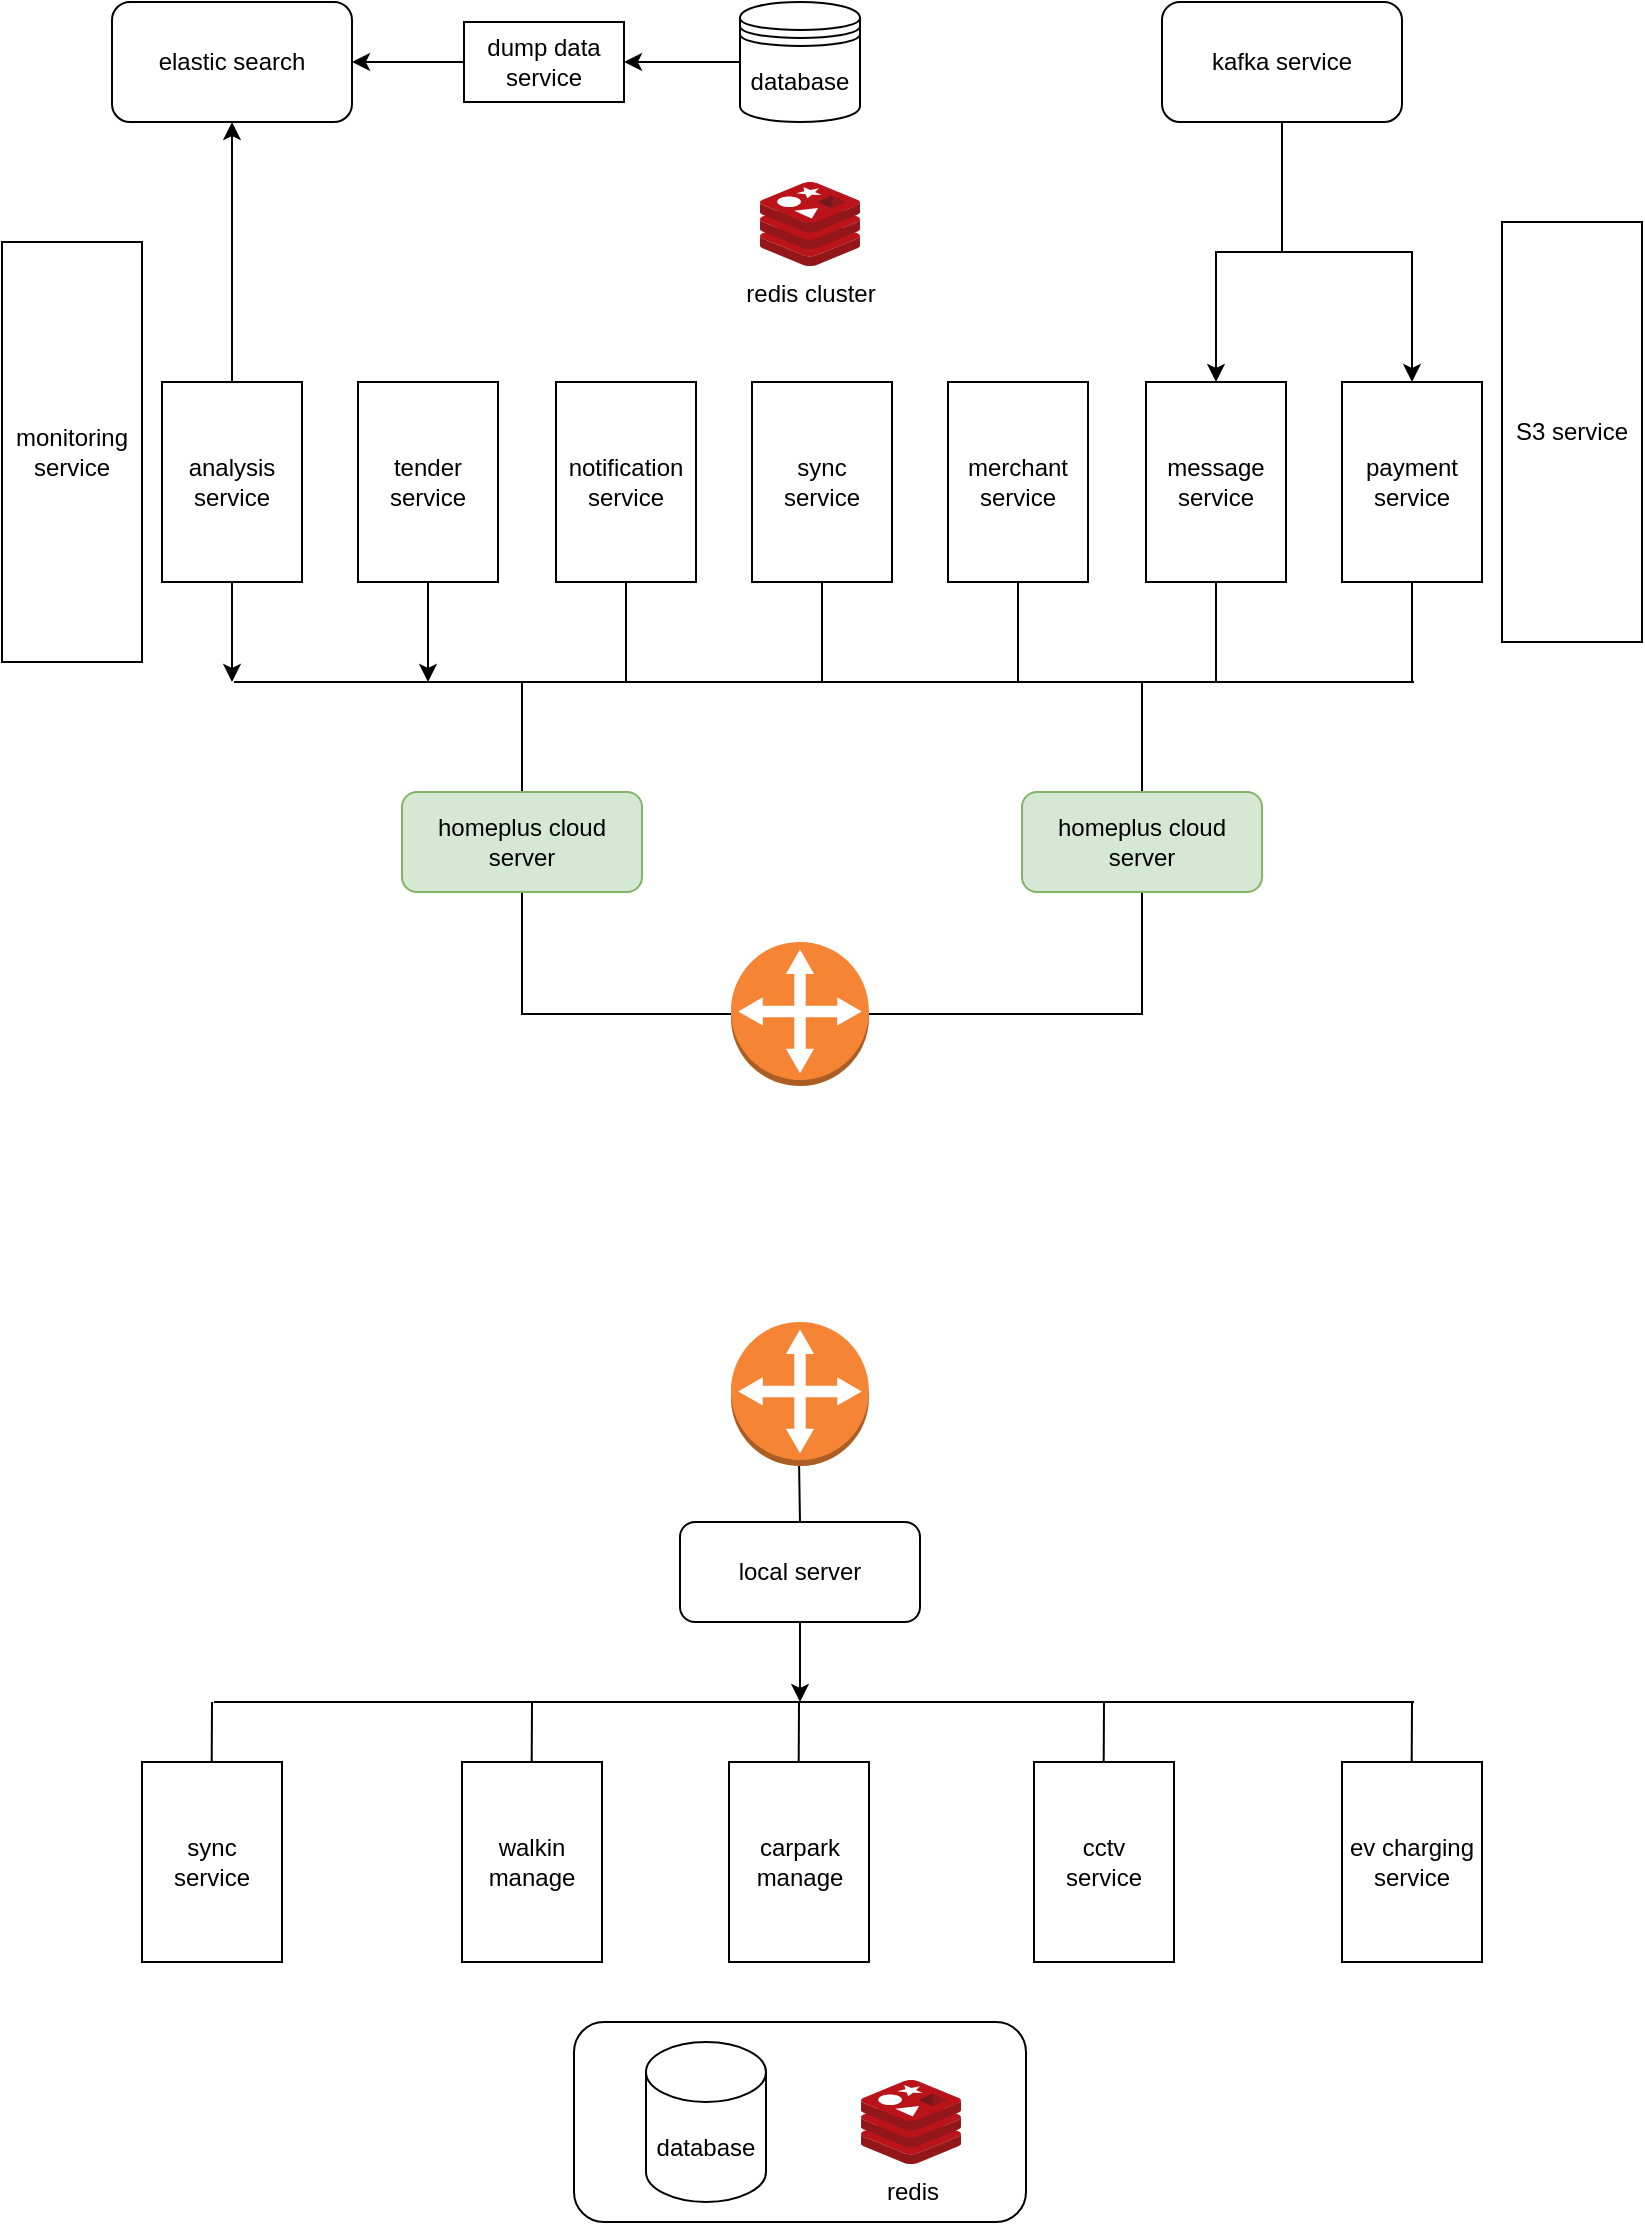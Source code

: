 <mxfile version="20.4.0" type="github">
  <diagram id="4CauBeMYZ3y91vC3EO1Y" name="第 1 页">
    <mxGraphModel dx="937" dy="613" grid="1" gridSize="10" guides="1" tooltips="1" connect="1" arrows="1" fold="1" page="1" pageScale="1" pageWidth="827" pageHeight="1169" math="0" shadow="0">
      <root>
        <mxCell id="0" />
        <mxCell id="1" parent="0" />
        <mxCell id="P_13W2h9VqLOC7XOtrxH-21" style="edgeStyle=orthogonalEdgeStyle;rounded=0;orthogonalLoop=1;jettySize=auto;html=1;entryX=0.5;entryY=1;entryDx=0;entryDy=0;endArrow=none;endFill=0;" edge="1" parent="1" source="P_13W2h9VqLOC7XOtrxH-1" target="P_13W2h9VqLOC7XOtrxH-4">
          <mxGeometry relative="1" as="geometry" />
        </mxCell>
        <mxCell id="P_13W2h9VqLOC7XOtrxH-22" style="edgeStyle=orthogonalEdgeStyle;rounded=0;orthogonalLoop=1;jettySize=auto;html=1;entryX=0.5;entryY=1;entryDx=0;entryDy=0;endArrow=none;endFill=0;" edge="1" parent="1" source="P_13W2h9VqLOC7XOtrxH-1" target="P_13W2h9VqLOC7XOtrxH-5">
          <mxGeometry relative="1" as="geometry" />
        </mxCell>
        <mxCell id="P_13W2h9VqLOC7XOtrxH-1" value="" style="outlineConnect=0;dashed=0;verticalLabelPosition=bottom;verticalAlign=top;align=center;html=1;shape=mxgraph.aws3.customer_gateway;fillColor=#F58534;gradientColor=none;" vertex="1" parent="1">
          <mxGeometry x="368.5" y="520" width="69" height="72" as="geometry" />
        </mxCell>
        <mxCell id="P_13W2h9VqLOC7XOtrxH-37" style="edgeStyle=orthogonalEdgeStyle;rounded=0;orthogonalLoop=1;jettySize=auto;html=1;" edge="1" parent="1" source="P_13W2h9VqLOC7XOtrxH-3" target="P_13W2h9VqLOC7XOtrxH-13">
          <mxGeometry relative="1" as="geometry" />
        </mxCell>
        <mxCell id="P_13W2h9VqLOC7XOtrxH-3" value="database" style="shape=datastore;whiteSpace=wrap;html=1;" vertex="1" parent="1">
          <mxGeometry x="373" y="50" width="60" height="60" as="geometry" />
        </mxCell>
        <mxCell id="P_13W2h9VqLOC7XOtrxH-28" style="edgeStyle=orthogonalEdgeStyle;rounded=0;orthogonalLoop=1;jettySize=auto;html=1;endArrow=none;endFill=0;" edge="1" parent="1" source="P_13W2h9VqLOC7XOtrxH-4">
          <mxGeometry relative="1" as="geometry">
            <mxPoint x="264" y="390" as="targetPoint" />
          </mxGeometry>
        </mxCell>
        <mxCell id="P_13W2h9VqLOC7XOtrxH-4" value="homeplus cloud server" style="rounded=1;whiteSpace=wrap;html=1;fillColor=#d5e8d4;strokeColor=#82b366;" vertex="1" parent="1">
          <mxGeometry x="204" y="445" width="120" height="50" as="geometry" />
        </mxCell>
        <mxCell id="P_13W2h9VqLOC7XOtrxH-29" style="edgeStyle=orthogonalEdgeStyle;rounded=0;orthogonalLoop=1;jettySize=auto;html=1;endArrow=none;endFill=0;" edge="1" parent="1" source="P_13W2h9VqLOC7XOtrxH-5">
          <mxGeometry relative="1" as="geometry">
            <mxPoint x="574" y="390" as="targetPoint" />
          </mxGeometry>
        </mxCell>
        <mxCell id="P_13W2h9VqLOC7XOtrxH-5" value="homeplus cloud server" style="rounded=1;whiteSpace=wrap;html=1;fillColor=#d5e8d4;strokeColor=#82b366;" vertex="1" parent="1">
          <mxGeometry x="514" y="445" width="120" height="50" as="geometry" />
        </mxCell>
        <mxCell id="P_13W2h9VqLOC7XOtrxH-30" style="edgeStyle=orthogonalEdgeStyle;rounded=0;orthogonalLoop=1;jettySize=auto;html=1;" edge="1" parent="1" source="P_13W2h9VqLOC7XOtrxH-6">
          <mxGeometry relative="1" as="geometry">
            <mxPoint x="119" y="390" as="targetPoint" />
          </mxGeometry>
        </mxCell>
        <mxCell id="P_13W2h9VqLOC7XOtrxH-39" style="edgeStyle=orthogonalEdgeStyle;rounded=0;orthogonalLoop=1;jettySize=auto;html=1;entryX=0.5;entryY=1;entryDx=0;entryDy=0;" edge="1" parent="1" source="P_13W2h9VqLOC7XOtrxH-6" target="P_13W2h9VqLOC7XOtrxH-12">
          <mxGeometry relative="1" as="geometry" />
        </mxCell>
        <mxCell id="P_13W2h9VqLOC7XOtrxH-6" value="analysis&lt;br&gt;service" style="rounded=0;whiteSpace=wrap;html=1;" vertex="1" parent="1">
          <mxGeometry x="84" y="240" width="70" height="100" as="geometry" />
        </mxCell>
        <mxCell id="P_13W2h9VqLOC7XOtrxH-31" style="edgeStyle=orthogonalEdgeStyle;rounded=0;orthogonalLoop=1;jettySize=auto;html=1;" edge="1" parent="1" source="P_13W2h9VqLOC7XOtrxH-7">
          <mxGeometry relative="1" as="geometry">
            <mxPoint x="217" y="390" as="targetPoint" />
          </mxGeometry>
        </mxCell>
        <mxCell id="P_13W2h9VqLOC7XOtrxH-7" value="tender&lt;br&gt;service" style="rounded=0;whiteSpace=wrap;html=1;" vertex="1" parent="1">
          <mxGeometry x="182" y="240" width="70" height="100" as="geometry" />
        </mxCell>
        <mxCell id="P_13W2h9VqLOC7XOtrxH-33" style="edgeStyle=orthogonalEdgeStyle;rounded=0;orthogonalLoop=1;jettySize=auto;html=1;endArrow=none;endFill=0;" edge="1" parent="1" source="P_13W2h9VqLOC7XOtrxH-8">
          <mxGeometry relative="1" as="geometry">
            <mxPoint x="414" y="390" as="targetPoint" />
          </mxGeometry>
        </mxCell>
        <mxCell id="P_13W2h9VqLOC7XOtrxH-8" value="sync &lt;br&gt;service" style="rounded=0;whiteSpace=wrap;html=1;" vertex="1" parent="1">
          <mxGeometry x="379" y="240" width="70" height="100" as="geometry" />
        </mxCell>
        <mxCell id="P_13W2h9VqLOC7XOtrxH-34" style="edgeStyle=orthogonalEdgeStyle;rounded=0;orthogonalLoop=1;jettySize=auto;html=1;exitX=0.5;exitY=1;exitDx=0;exitDy=0;endArrow=none;endFill=0;" edge="1" parent="1" source="P_13W2h9VqLOC7XOtrxH-9">
          <mxGeometry relative="1" as="geometry">
            <mxPoint x="512" y="390" as="targetPoint" />
          </mxGeometry>
        </mxCell>
        <mxCell id="P_13W2h9VqLOC7XOtrxH-9" value="merchant&lt;br&gt;service" style="rounded=0;whiteSpace=wrap;html=1;" vertex="1" parent="1">
          <mxGeometry x="477" y="240" width="70" height="100" as="geometry" />
        </mxCell>
        <mxCell id="P_13W2h9VqLOC7XOtrxH-35" style="edgeStyle=orthogonalEdgeStyle;rounded=0;orthogonalLoop=1;jettySize=auto;html=1;exitX=0.5;exitY=1;exitDx=0;exitDy=0;endArrow=none;endFill=0;" edge="1" parent="1" source="P_13W2h9VqLOC7XOtrxH-10">
          <mxGeometry relative="1" as="geometry">
            <mxPoint x="611" y="390" as="targetPoint" />
          </mxGeometry>
        </mxCell>
        <mxCell id="P_13W2h9VqLOC7XOtrxH-10" value="message&lt;br&gt;service" style="rounded=0;whiteSpace=wrap;html=1;" vertex="1" parent="1">
          <mxGeometry x="576" y="240" width="70" height="100" as="geometry" />
        </mxCell>
        <mxCell id="P_13W2h9VqLOC7XOtrxH-36" style="edgeStyle=orthogonalEdgeStyle;rounded=0;orthogonalLoop=1;jettySize=auto;html=1;exitX=0.5;exitY=1;exitDx=0;exitDy=0;endArrow=none;endFill=0;" edge="1" parent="1" source="P_13W2h9VqLOC7XOtrxH-11">
          <mxGeometry relative="1" as="geometry">
            <mxPoint x="709" y="390" as="targetPoint" />
          </mxGeometry>
        </mxCell>
        <mxCell id="P_13W2h9VqLOC7XOtrxH-11" value="payment&lt;br&gt;service" style="rounded=0;whiteSpace=wrap;html=1;" vertex="1" parent="1">
          <mxGeometry x="674" y="240" width="70" height="100" as="geometry" />
        </mxCell>
        <mxCell id="P_13W2h9VqLOC7XOtrxH-12" value="elastic search" style="rounded=1;whiteSpace=wrap;html=1;" vertex="1" parent="1">
          <mxGeometry x="59" y="50" width="120" height="60" as="geometry" />
        </mxCell>
        <mxCell id="P_13W2h9VqLOC7XOtrxH-38" style="edgeStyle=orthogonalEdgeStyle;rounded=0;orthogonalLoop=1;jettySize=auto;html=1;" edge="1" parent="1" source="P_13W2h9VqLOC7XOtrxH-13" target="P_13W2h9VqLOC7XOtrxH-12">
          <mxGeometry relative="1" as="geometry" />
        </mxCell>
        <mxCell id="P_13W2h9VqLOC7XOtrxH-13" value="dump data service" style="rounded=0;whiteSpace=wrap;html=1;" vertex="1" parent="1">
          <mxGeometry x="235" y="60" width="80" height="40" as="geometry" />
        </mxCell>
        <mxCell id="P_13W2h9VqLOC7XOtrxH-41" style="edgeStyle=orthogonalEdgeStyle;rounded=0;orthogonalLoop=1;jettySize=auto;html=1;entryX=0.5;entryY=0;entryDx=0;entryDy=0;" edge="1" parent="1" source="P_13W2h9VqLOC7XOtrxH-14" target="P_13W2h9VqLOC7XOtrxH-11">
          <mxGeometry relative="1" as="geometry" />
        </mxCell>
        <mxCell id="P_13W2h9VqLOC7XOtrxH-42" style="edgeStyle=orthogonalEdgeStyle;rounded=0;orthogonalLoop=1;jettySize=auto;html=1;entryX=0.5;entryY=0;entryDx=0;entryDy=0;" edge="1" parent="1" source="P_13W2h9VqLOC7XOtrxH-14" target="P_13W2h9VqLOC7XOtrxH-10">
          <mxGeometry relative="1" as="geometry" />
        </mxCell>
        <mxCell id="P_13W2h9VqLOC7XOtrxH-14" value="kafka service" style="rounded=1;whiteSpace=wrap;html=1;" vertex="1" parent="1">
          <mxGeometry x="584" y="50" width="120" height="60" as="geometry" />
        </mxCell>
        <mxCell id="P_13W2h9VqLOC7XOtrxH-15" value="monitoring service" style="rounded=0;whiteSpace=wrap;html=1;" vertex="1" parent="1">
          <mxGeometry x="4" y="170" width="70" height="210" as="geometry" />
        </mxCell>
        <mxCell id="P_13W2h9VqLOC7XOtrxH-16" value="S3 service" style="rounded=0;whiteSpace=wrap;html=1;" vertex="1" parent="1">
          <mxGeometry x="754" y="160" width="70" height="210" as="geometry" />
        </mxCell>
        <mxCell id="P_13W2h9VqLOC7XOtrxH-32" style="edgeStyle=orthogonalEdgeStyle;rounded=0;orthogonalLoop=1;jettySize=auto;html=1;endArrow=none;endFill=0;" edge="1" parent="1" source="P_13W2h9VqLOC7XOtrxH-17">
          <mxGeometry relative="1" as="geometry">
            <mxPoint x="316" y="390" as="targetPoint" />
          </mxGeometry>
        </mxCell>
        <mxCell id="P_13W2h9VqLOC7XOtrxH-17" value="notification&lt;br&gt;service" style="rounded=0;whiteSpace=wrap;html=1;" vertex="1" parent="1">
          <mxGeometry x="281" y="240" width="70" height="100" as="geometry" />
        </mxCell>
        <mxCell id="P_13W2h9VqLOC7XOtrxH-27" value="" style="endArrow=none;html=1;rounded=0;" edge="1" parent="1">
          <mxGeometry width="50" height="50" relative="1" as="geometry">
            <mxPoint x="120" y="390" as="sourcePoint" />
            <mxPoint x="710" y="390" as="targetPoint" />
          </mxGeometry>
        </mxCell>
        <mxCell id="P_13W2h9VqLOC7XOtrxH-43" value="" style="outlineConnect=0;dashed=0;verticalLabelPosition=bottom;verticalAlign=top;align=center;html=1;shape=mxgraph.aws3.customer_gateway;fillColor=#F58534;gradientColor=none;" vertex="1" parent="1">
          <mxGeometry x="368.5" y="710" width="69" height="72" as="geometry" />
        </mxCell>
        <mxCell id="P_13W2h9VqLOC7XOtrxH-59" value="" style="edgeStyle=orthogonalEdgeStyle;rounded=0;orthogonalLoop=1;jettySize=auto;html=1;" edge="1" parent="1" source="P_13W2h9VqLOC7XOtrxH-44">
          <mxGeometry relative="1" as="geometry">
            <mxPoint x="403" y="900" as="targetPoint" />
          </mxGeometry>
        </mxCell>
        <mxCell id="P_13W2h9VqLOC7XOtrxH-44" value="local server" style="rounded=1;whiteSpace=wrap;html=1;" vertex="1" parent="1">
          <mxGeometry x="343" y="810" width="120" height="50" as="geometry" />
        </mxCell>
        <mxCell id="P_13W2h9VqLOC7XOtrxH-47" value="sync &lt;br&gt;service" style="rounded=0;whiteSpace=wrap;html=1;" vertex="1" parent="1">
          <mxGeometry x="74" y="930" width="70" height="100" as="geometry" />
        </mxCell>
        <mxCell id="P_13W2h9VqLOC7XOtrxH-48" value="walkin manage" style="rounded=0;whiteSpace=wrap;html=1;" vertex="1" parent="1">
          <mxGeometry x="234" y="930" width="70" height="100" as="geometry" />
        </mxCell>
        <mxCell id="P_13W2h9VqLOC7XOtrxH-49" value="carpark manage" style="rounded=0;whiteSpace=wrap;html=1;" vertex="1" parent="1">
          <mxGeometry x="367.5" y="930" width="70" height="100" as="geometry" />
        </mxCell>
        <mxCell id="P_13W2h9VqLOC7XOtrxH-50" value="cctv &lt;br&gt;service" style="rounded=0;whiteSpace=wrap;html=1;" vertex="1" parent="1">
          <mxGeometry x="520" y="930" width="70" height="100" as="geometry" />
        </mxCell>
        <mxCell id="P_13W2h9VqLOC7XOtrxH-51" value="ev charging&lt;br&gt;service" style="rounded=0;whiteSpace=wrap;html=1;" vertex="1" parent="1">
          <mxGeometry x="674" y="930" width="70" height="100" as="geometry" />
        </mxCell>
        <mxCell id="P_13W2h9VqLOC7XOtrxH-55" value="" style="group" vertex="1" connectable="0" parent="1">
          <mxGeometry x="290" y="1060" width="226" height="100" as="geometry" />
        </mxCell>
        <mxCell id="P_13W2h9VqLOC7XOtrxH-54" value="" style="rounded=1;whiteSpace=wrap;html=1;" vertex="1" parent="P_13W2h9VqLOC7XOtrxH-55">
          <mxGeometry width="226" height="100" as="geometry" />
        </mxCell>
        <mxCell id="P_13W2h9VqLOC7XOtrxH-52" value="database" style="shape=cylinder3;whiteSpace=wrap;html=1;boundedLbl=1;backgroundOutline=1;size=15;" vertex="1" parent="P_13W2h9VqLOC7XOtrxH-55">
          <mxGeometry x="36" y="10" width="60" height="80" as="geometry" />
        </mxCell>
        <mxCell id="P_13W2h9VqLOC7XOtrxH-53" value="redis" style="sketch=0;aspect=fixed;html=1;points=[];align=center;image;fontSize=12;image=img/lib/mscae/Cache_Redis_Product.svg;" vertex="1" parent="P_13W2h9VqLOC7XOtrxH-55">
          <mxGeometry x="143.5" y="29" width="50" height="42" as="geometry" />
        </mxCell>
        <mxCell id="P_13W2h9VqLOC7XOtrxH-58" value="" style="endArrow=none;html=1;rounded=0;" edge="1" parent="1">
          <mxGeometry width="50" height="50" relative="1" as="geometry">
            <mxPoint x="110" y="900" as="sourcePoint" />
            <mxPoint x="710" y="900" as="targetPoint" />
          </mxGeometry>
        </mxCell>
        <mxCell id="P_13W2h9VqLOC7XOtrxH-75" value="" style="endArrow=none;html=1;rounded=0;" edge="1" parent="1">
          <mxGeometry width="50" height="50" relative="1" as="geometry">
            <mxPoint x="708.85" y="930" as="sourcePoint" />
            <mxPoint x="709" y="900" as="targetPoint" />
          </mxGeometry>
        </mxCell>
        <mxCell id="P_13W2h9VqLOC7XOtrxH-76" value="" style="endArrow=none;html=1;rounded=0;" edge="1" parent="1">
          <mxGeometry width="50" height="50" relative="1" as="geometry">
            <mxPoint x="554.85" y="930" as="sourcePoint" />
            <mxPoint x="555" y="900" as="targetPoint" />
          </mxGeometry>
        </mxCell>
        <mxCell id="P_13W2h9VqLOC7XOtrxH-77" value="" style="endArrow=none;html=1;rounded=0;" edge="1" parent="1">
          <mxGeometry width="50" height="50" relative="1" as="geometry">
            <mxPoint x="402.35" y="930" as="sourcePoint" />
            <mxPoint x="402.5" y="900" as="targetPoint" />
          </mxGeometry>
        </mxCell>
        <mxCell id="P_13W2h9VqLOC7XOtrxH-78" value="" style="endArrow=none;html=1;rounded=0;" edge="1" parent="1">
          <mxGeometry width="50" height="50" relative="1" as="geometry">
            <mxPoint x="108.85" y="930" as="sourcePoint" />
            <mxPoint x="109.0" y="900" as="targetPoint" />
          </mxGeometry>
        </mxCell>
        <mxCell id="P_13W2h9VqLOC7XOtrxH-79" value="" style="endArrow=none;html=1;rounded=0;" edge="1" parent="1">
          <mxGeometry width="50" height="50" relative="1" as="geometry">
            <mxPoint x="268.85" y="930" as="sourcePoint" />
            <mxPoint x="269" y="900" as="targetPoint" />
          </mxGeometry>
        </mxCell>
        <mxCell id="P_13W2h9VqLOC7XOtrxH-81" value="" style="endArrow=none;html=1;rounded=0;exitX=0.5;exitY=0;exitDx=0;exitDy=0;" edge="1" parent="1" source="P_13W2h9VqLOC7XOtrxH-44">
          <mxGeometry width="50" height="50" relative="1" as="geometry">
            <mxPoint x="402.4" y="812" as="sourcePoint" />
            <mxPoint x="402.55" y="782" as="targetPoint" />
          </mxGeometry>
        </mxCell>
        <mxCell id="P_13W2h9VqLOC7XOtrxH-83" value="redis cluster" style="sketch=0;aspect=fixed;html=1;points=[];align=center;image;fontSize=12;image=img/lib/mscae/Cache_Redis_Product.svg;" vertex="1" parent="1">
          <mxGeometry x="383" y="140" width="50" height="42" as="geometry" />
        </mxCell>
      </root>
    </mxGraphModel>
  </diagram>
</mxfile>
